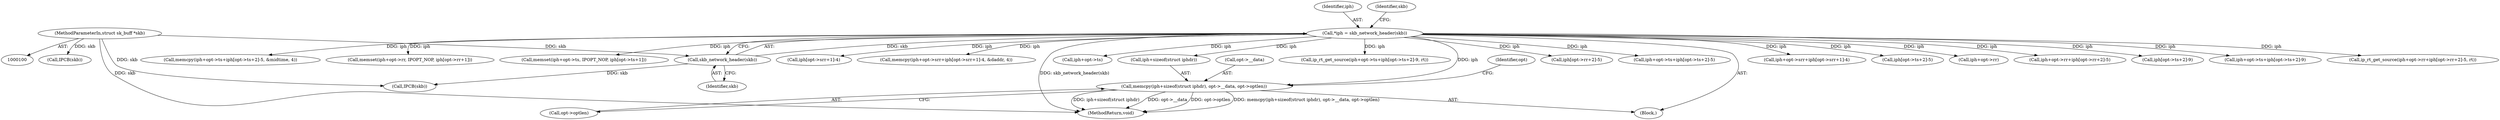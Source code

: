 digraph "0_linux_f6d8bd051c391c1c0458a30b2a7abcd939329259_15@pointer" {
"1000121" [label="(Call,memcpy(iph+sizeof(struct iphdr), opt->__data, opt->optlen))"];
"1000108" [label="(Call,*iph = skb_network_header(skb))"];
"1000110" [label="(Call,skb_network_header(skb))"];
"1000101" [label="(MethodParameterIn,struct sk_buff *skb)"];
"1000109" [label="(Identifier,iph)"];
"1000122" [label="(Call,iph+sizeof(struct iphdr))"];
"1000150" [label="(Call,iph[opt->srr+1]-4)"];
"1000143" [label="(Call,memcpy(iph+opt->srr+iph[opt->srr+1]-4, &daddr, 4))"];
"1000116" [label="(Identifier,skb)"];
"1000289" [label="(Call,iph+opt->ts)"];
"1000136" [label="(Call,IPCB(skb))"];
"1000133" [label="(Identifier,opt)"];
"1000191" [label="(Call,ip_rt_get_source(iph+opt->ts+iph[opt->ts+2]-9, rt))"];
"1000121" [label="(Call,memcpy(iph+sizeof(struct iphdr), opt->__data, opt->optlen))"];
"1000177" [label="(Call,iph[opt->rr+2]-5)"];
"1000235" [label="(Call,iph+opt->ts+iph[opt->ts+2]-5)"];
"1000110" [label="(Call,skb_network_header(skb))"];
"1000144" [label="(Call,iph+opt->srr+iph[opt->srr+1]-4)"];
"1000241" [label="(Call,iph[opt->ts+2]-5)"];
"1000260" [label="(Call,iph+opt->rr)"];
"1000111" [label="(Identifier,skb)"];
"1000171" [label="(Call,iph+opt->rr+iph[opt->rr+2]-5)"];
"1000198" [label="(Call,iph[opt->ts+2]-9)"];
"1000192" [label="(Call,iph+opt->ts+iph[opt->ts+2]-9)"];
"1000101" [label="(MethodParameterIn,struct sk_buff *skb)"];
"1000126" [label="(Call,opt->__data)"];
"1000170" [label="(Call,ip_rt_get_source(iph+opt->rr+iph[opt->rr+2]-5, rt))"];
"1000108" [label="(Call,*iph = skb_network_header(skb))"];
"1000234" [label="(Call,memcpy(iph+opt->ts+iph[opt->ts+2]-5, &midtime, 4))"];
"1000106" [label="(Block,)"];
"1000115" [label="(Call,IPCB(skb))"];
"1000129" [label="(Call,opt->optlen)"];
"1000259" [label="(Call,memset(iph+opt->rr, IPOPT_NOP, iph[opt->rr+1]))"];
"1000288" [label="(Call,memset(iph+opt->ts, IPOPT_NOP, iph[opt->ts+1]))"];
"1000316" [label="(MethodReturn,void)"];
"1000121" -> "1000106"  [label="AST: "];
"1000121" -> "1000129"  [label="CFG: "];
"1000122" -> "1000121"  [label="AST: "];
"1000126" -> "1000121"  [label="AST: "];
"1000129" -> "1000121"  [label="AST: "];
"1000133" -> "1000121"  [label="CFG: "];
"1000121" -> "1000316"  [label="DDG: opt->__data"];
"1000121" -> "1000316"  [label="DDG: opt->optlen"];
"1000121" -> "1000316"  [label="DDG: memcpy(iph+sizeof(struct iphdr), opt->__data, opt->optlen)"];
"1000121" -> "1000316"  [label="DDG: iph+sizeof(struct iphdr)"];
"1000108" -> "1000121"  [label="DDG: iph"];
"1000108" -> "1000106"  [label="AST: "];
"1000108" -> "1000110"  [label="CFG: "];
"1000109" -> "1000108"  [label="AST: "];
"1000110" -> "1000108"  [label="AST: "];
"1000116" -> "1000108"  [label="CFG: "];
"1000108" -> "1000316"  [label="DDG: skb_network_header(skb)"];
"1000110" -> "1000108"  [label="DDG: skb"];
"1000108" -> "1000122"  [label="DDG: iph"];
"1000108" -> "1000143"  [label="DDG: iph"];
"1000108" -> "1000144"  [label="DDG: iph"];
"1000108" -> "1000150"  [label="DDG: iph"];
"1000108" -> "1000170"  [label="DDG: iph"];
"1000108" -> "1000171"  [label="DDG: iph"];
"1000108" -> "1000177"  [label="DDG: iph"];
"1000108" -> "1000191"  [label="DDG: iph"];
"1000108" -> "1000192"  [label="DDG: iph"];
"1000108" -> "1000198"  [label="DDG: iph"];
"1000108" -> "1000234"  [label="DDG: iph"];
"1000108" -> "1000235"  [label="DDG: iph"];
"1000108" -> "1000241"  [label="DDG: iph"];
"1000108" -> "1000259"  [label="DDG: iph"];
"1000108" -> "1000260"  [label="DDG: iph"];
"1000108" -> "1000288"  [label="DDG: iph"];
"1000108" -> "1000289"  [label="DDG: iph"];
"1000110" -> "1000111"  [label="CFG: "];
"1000111" -> "1000110"  [label="AST: "];
"1000101" -> "1000110"  [label="DDG: skb"];
"1000110" -> "1000115"  [label="DDG: skb"];
"1000101" -> "1000100"  [label="AST: "];
"1000101" -> "1000316"  [label="DDG: skb"];
"1000101" -> "1000115"  [label="DDG: skb"];
"1000101" -> "1000136"  [label="DDG: skb"];
}
